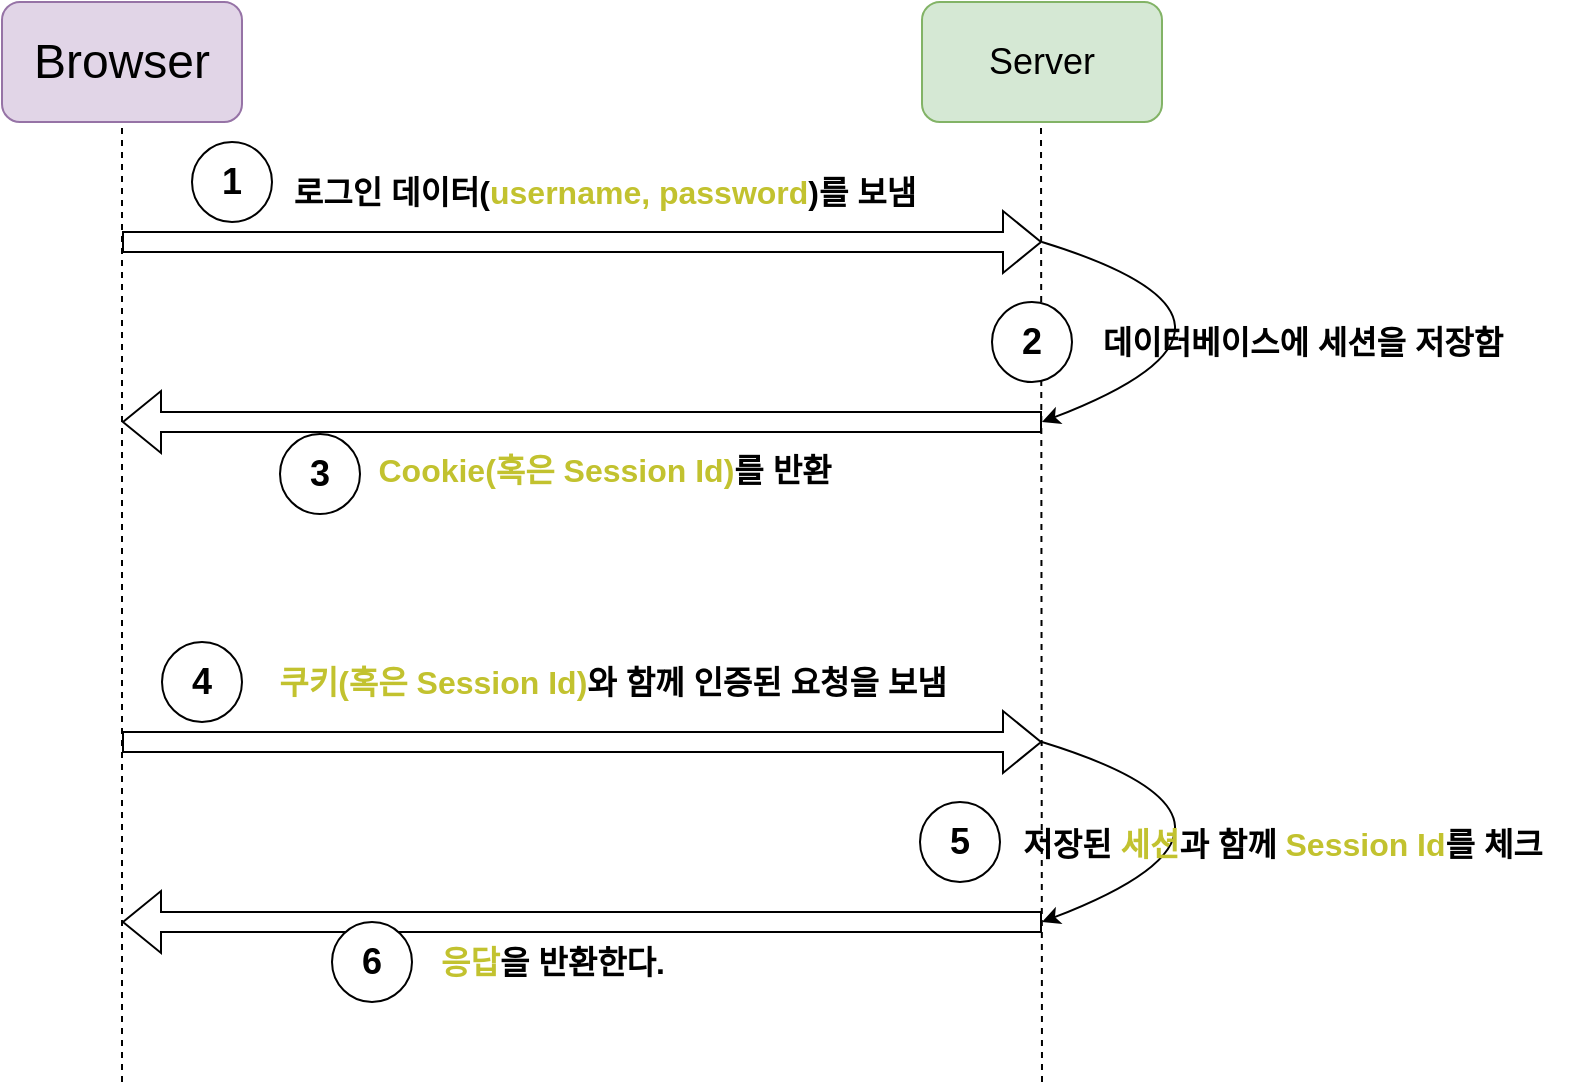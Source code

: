 <mxfile version="16.4.11" type="github">
  <diagram id="8As7zu5LVlnZ0H2C2J7r" name="Page-1">
    <mxGraphModel dx="1037" dy="861" grid="1" gridSize="10" guides="1" tooltips="1" connect="1" arrows="1" fold="1" page="1" pageScale="1" pageWidth="827" pageHeight="1169" math="0" shadow="0">
      <root>
        <mxCell id="0" />
        <mxCell id="1" parent="0" />
        <mxCell id="Huk9ythuZgXh1tu6I32B-1" value="&lt;span style=&quot;font-size: 24px&quot;&gt;Browser&lt;/span&gt;" style="rounded=1;whiteSpace=wrap;html=1;fillColor=#e1d5e7;strokeColor=#9673a6;" parent="1" vertex="1">
          <mxGeometry x="20" y="160" width="120" height="60" as="geometry" />
        </mxCell>
        <mxCell id="Huk9ythuZgXh1tu6I32B-3" value="" style="endArrow=none;dashed=1;html=1;rounded=0;entryX=0.5;entryY=1;entryDx=0;entryDy=0;" parent="1" target="Huk9ythuZgXh1tu6I32B-1" edge="1">
          <mxGeometry width="50" height="50" relative="1" as="geometry">
            <mxPoint x="80" y="700" as="sourcePoint" />
            <mxPoint x="120" y="250" as="targetPoint" />
          </mxGeometry>
        </mxCell>
        <mxCell id="Huk9ythuZgXh1tu6I32B-4" value="&lt;font style=&quot;font-size: 18px&quot;&gt;Server&lt;/font&gt;" style="rounded=1;whiteSpace=wrap;html=1;fillColor=#d5e8d4;strokeColor=#82b366;" parent="1" vertex="1">
          <mxGeometry x="480" y="160" width="120" height="60" as="geometry" />
        </mxCell>
        <mxCell id="Huk9ythuZgXh1tu6I32B-5" value="" style="endArrow=none;dashed=1;html=1;rounded=0;entryX=0.5;entryY=1;entryDx=0;entryDy=0;" parent="1" edge="1">
          <mxGeometry width="50" height="50" relative="1" as="geometry">
            <mxPoint x="540" y="700" as="sourcePoint" />
            <mxPoint x="539.5" y="220" as="targetPoint" />
          </mxGeometry>
        </mxCell>
        <mxCell id="Huk9ythuZgXh1tu6I32B-6" value="" style="shape=flexArrow;endArrow=classic;html=1;rounded=0;fontSize=18;" parent="1" edge="1">
          <mxGeometry width="50" height="50" relative="1" as="geometry">
            <mxPoint x="80" y="280" as="sourcePoint" />
            <mxPoint x="540" y="280" as="targetPoint" />
          </mxGeometry>
        </mxCell>
        <mxCell id="Huk9ythuZgXh1tu6I32B-8" value="1" style="ellipse;whiteSpace=wrap;html=1;fontSize=18;fontStyle=1" parent="1" vertex="1">
          <mxGeometry x="115" y="230" width="40" height="40" as="geometry" />
        </mxCell>
        <mxCell id="Huk9ythuZgXh1tu6I32B-9" value="&lt;span style=&quot;font-size: 16px&quot;&gt;로그인 데이터(&lt;font color=&quot;#c2c22f&quot;&gt;username, password&lt;/font&gt;)를 보냄&lt;/span&gt;" style="text;html=1;align=center;verticalAlign=middle;resizable=0;points=[];autosize=1;strokeColor=none;fillColor=none;fontSize=18;fontStyle=1" parent="1" vertex="1">
          <mxGeometry x="151" y="240" width="340" height="30" as="geometry" />
        </mxCell>
        <mxCell id="Huk9ythuZgXh1tu6I32B-10" value="" style="curved=1;endArrow=classic;html=1;rounded=0;fontSize=18;" parent="1" edge="1">
          <mxGeometry width="50" height="50" relative="1" as="geometry">
            <mxPoint x="540" y="280" as="sourcePoint" />
            <mxPoint x="540" y="370" as="targetPoint" />
            <Array as="points">
              <mxPoint x="670" y="320" />
            </Array>
          </mxGeometry>
        </mxCell>
        <mxCell id="Huk9ythuZgXh1tu6I32B-11" value="&lt;span style=&quot;font-size: 16px&quot;&gt;데이터베이스에 세션을 저장함&lt;/span&gt;" style="text;html=1;align=center;verticalAlign=middle;resizable=0;points=[];autosize=1;strokeColor=none;fillColor=none;fontSize=18;fontStyle=1" parent="1" vertex="1">
          <mxGeometry x="555" y="315" width="230" height="30" as="geometry" />
        </mxCell>
        <mxCell id="Huk9ythuZgXh1tu6I32B-12" value="2" style="ellipse;whiteSpace=wrap;html=1;fontSize=18;fontStyle=1" parent="1" vertex="1">
          <mxGeometry x="515" y="310" width="40" height="40" as="geometry" />
        </mxCell>
        <mxCell id="Huk9ythuZgXh1tu6I32B-13" value="" style="shape=flexArrow;endArrow=classic;html=1;rounded=0;fontSize=18;" parent="1" edge="1">
          <mxGeometry width="50" height="50" relative="1" as="geometry">
            <mxPoint x="540" y="370" as="sourcePoint" />
            <mxPoint x="80" y="370" as="targetPoint" />
          </mxGeometry>
        </mxCell>
        <mxCell id="Huk9ythuZgXh1tu6I32B-14" value="3" style="ellipse;whiteSpace=wrap;html=1;fontSize=18;fontStyle=1" parent="1" vertex="1">
          <mxGeometry x="159" y="376" width="40" height="40" as="geometry" />
        </mxCell>
        <mxCell id="Huk9ythuZgXh1tu6I32B-15" value="&lt;span style=&quot;font-size: 16px&quot;&gt;&lt;font color=&quot;#c2c22f&quot;&gt;Cookie(혹은 Session Id)&lt;/font&gt;를 반환&lt;/span&gt;" style="text;html=1;align=center;verticalAlign=middle;resizable=0;points=[];autosize=1;strokeColor=none;fillColor=none;fontSize=18;fontStyle=1" parent="1" vertex="1">
          <mxGeometry x="196" y="379" width="250" height="30" as="geometry" />
        </mxCell>
        <mxCell id="Huk9ythuZgXh1tu6I32B-20" value="" style="shape=flexArrow;endArrow=classic;html=1;rounded=0;fontSize=16;fontColor=#000000;" parent="1" edge="1">
          <mxGeometry width="50" height="50" relative="1" as="geometry">
            <mxPoint x="80" y="530" as="sourcePoint" />
            <mxPoint x="540" y="530" as="targetPoint" />
          </mxGeometry>
        </mxCell>
        <mxCell id="Huk9ythuZgXh1tu6I32B-21" value="4" style="ellipse;whiteSpace=wrap;html=1;fontSize=18;fontStyle=1" parent="1" vertex="1">
          <mxGeometry x="100" y="480" width="40" height="40" as="geometry" />
        </mxCell>
        <mxCell id="Huk9ythuZgXh1tu6I32B-22" value="&lt;span style=&quot;font-size: 16px&quot;&gt;&lt;font color=&quot;#c2c22f&quot;&gt;쿠키(혹은 Session Id)&lt;/font&gt;와 함께 인증된 요청을 보냄&lt;/span&gt;" style="text;html=1;align=center;verticalAlign=middle;resizable=0;points=[];autosize=1;strokeColor=none;fillColor=none;fontSize=18;fontStyle=1" parent="1" vertex="1">
          <mxGeometry x="140" y="485" width="370" height="30" as="geometry" />
        </mxCell>
        <mxCell id="Huk9ythuZgXh1tu6I32B-24" value="5" style="ellipse;whiteSpace=wrap;html=1;fontSize=18;fontStyle=1" parent="1" vertex="1">
          <mxGeometry x="479" y="560" width="40" height="40" as="geometry" />
        </mxCell>
        <mxCell id="Huk9ythuZgXh1tu6I32B-25" value="" style="curved=1;endArrow=classic;html=1;rounded=0;fontSize=18;" parent="1" edge="1">
          <mxGeometry width="50" height="50" relative="1" as="geometry">
            <mxPoint x="540" y="530" as="sourcePoint" />
            <mxPoint x="540" y="620" as="targetPoint" />
            <Array as="points">
              <mxPoint x="670" y="570" />
            </Array>
          </mxGeometry>
        </mxCell>
        <mxCell id="Huk9ythuZgXh1tu6I32B-26" value="&lt;span style=&quot;font-size: 16px&quot;&gt;저장된 &lt;font color=&quot;#c2c22f&quot;&gt;세션&lt;/font&gt;과 함께 &lt;font color=&quot;#c2c22f&quot;&gt;Session Id&lt;/font&gt;를 체크&lt;/span&gt;" style="text;html=1;align=center;verticalAlign=middle;resizable=0;points=[];autosize=1;strokeColor=none;fillColor=none;fontSize=18;fontStyle=1" parent="1" vertex="1">
          <mxGeometry x="515" y="566" width="290" height="30" as="geometry" />
        </mxCell>
        <mxCell id="Huk9ythuZgXh1tu6I32B-28" value="" style="shape=flexArrow;endArrow=classic;html=1;rounded=0;fontSize=16;fontColor=#009900;" parent="1" edge="1">
          <mxGeometry width="50" height="50" relative="1" as="geometry">
            <mxPoint x="540" y="620" as="sourcePoint" />
            <mxPoint x="80" y="620" as="targetPoint" />
          </mxGeometry>
        </mxCell>
        <mxCell id="Huk9ythuZgXh1tu6I32B-29" value="6" style="ellipse;whiteSpace=wrap;html=1;fontSize=18;fontStyle=1" parent="1" vertex="1">
          <mxGeometry x="185" y="620" width="40" height="40" as="geometry" />
        </mxCell>
        <mxCell id="Huk9ythuZgXh1tu6I32B-30" value="&lt;span style=&quot;font-size: 16px&quot;&gt;&lt;font color=&quot;#c2c22f&quot;&gt;응답&lt;/font&gt;을 반환한다.&lt;/span&gt;" style="text;html=1;align=center;verticalAlign=middle;resizable=0;points=[];autosize=1;strokeColor=none;fillColor=none;fontSize=18;fontStyle=1" parent="1" vertex="1">
          <mxGeometry x="225" y="625" width="140" height="30" as="geometry" />
        </mxCell>
      </root>
    </mxGraphModel>
  </diagram>
</mxfile>
